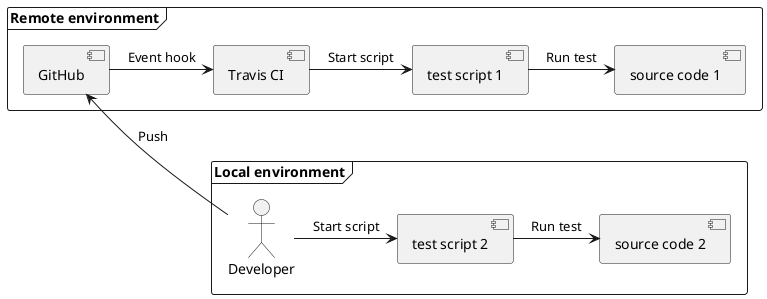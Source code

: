 @startuml

frame "Remote environment" {
  [GitHub]
  [Travis CI]
  [test script 1]
  [source code 1]
}

frame "Local environment" {
  Actor Developer as dev
  [test script 2]
  [source code 2]
}

dev -ri-> [test script 2] : Start script
[test script 2] -ri-> [source code 2] : Run test

dev -up-> [GitHub] : Push
[GitHub] -ri-> [Travis CI] : Event hook
[Travis CI] -ri-> [test script 1] : Start script
[test script 1] -ri-> [source code 1] : Run test

dev -[hidden]up- [GitHub]
dev -[hidden]up- [Travis CI]
dev -[hidden]up- [test script 1]
dev -[hidden]up- [source code 1]

@enduml
